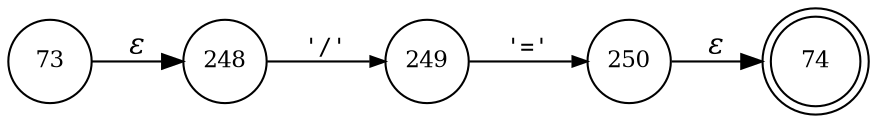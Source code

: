 digraph ATN {
rankdir=LR;
s74[fontsize=11, label="74", shape=doublecircle, fixedsize=true, width=.6];
s248[fontsize=11,label="248", shape=circle, fixedsize=true, width=.55, peripheries=1];
s73[fontsize=11,label="73", shape=circle, fixedsize=true, width=.55, peripheries=1];
s249[fontsize=11,label="249", shape=circle, fixedsize=true, width=.55, peripheries=1];
s250[fontsize=11,label="250", shape=circle, fixedsize=true, width=.55, peripheries=1];
s73 -> s248 [fontname="Times-Italic", label="&epsilon;"];
s248 -> s249 [fontsize=11, fontname="Courier", arrowsize=.7, label = "'/'", arrowhead = normal];
s249 -> s250 [fontsize=11, fontname="Courier", arrowsize=.7, label = "'='", arrowhead = normal];
s250 -> s74 [fontname="Times-Italic", label="&epsilon;"];
}